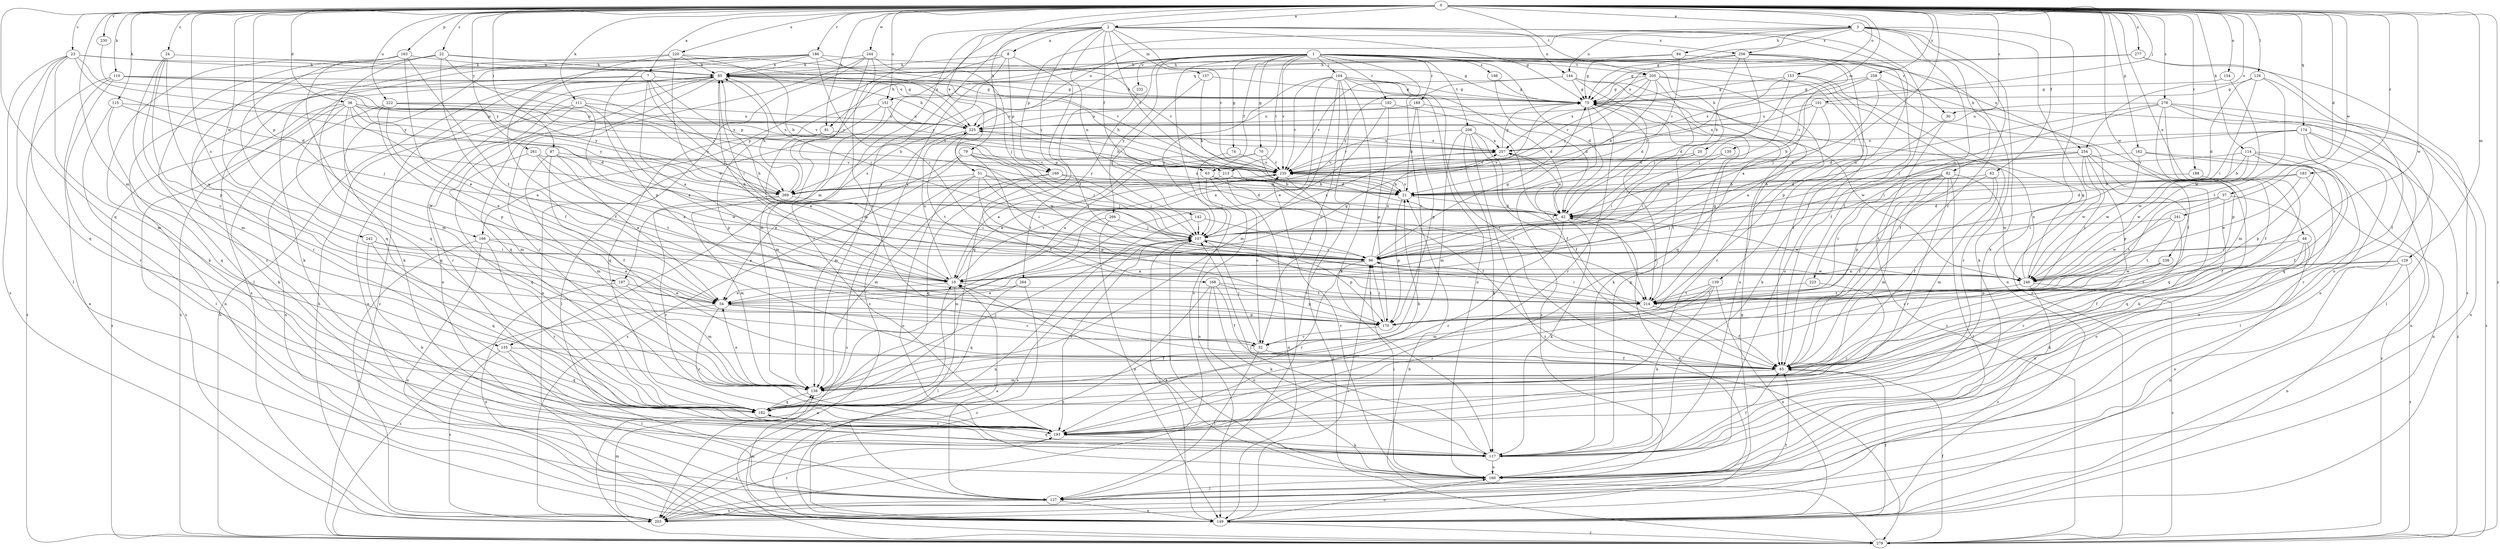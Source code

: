strict digraph  {
0;
1;
2;
3;
7;
8;
10;
20;
21;
22;
23;
24;
30;
32;
37;
38;
42;
48;
51;
54;
62;
63;
65;
70;
74;
75;
79;
81;
82;
84;
85;
87;
96;
101;
104;
107;
110;
111;
114;
115;
117;
126;
127;
129;
130;
135;
137;
138;
139;
142;
144;
149;
151;
153;
154;
160;
162;
163;
166;
168;
169;
170;
174;
182;
183;
186;
188;
189;
192;
193;
197;
198;
203;
205;
206;
213;
214;
220;
222;
223;
225;
230;
232;
235;
238;
241;
242;
244;
246;
254;
256;
257;
258;
261;
264;
266;
269;
277;
278;
279;
0 -> 2  [label=a];
0 -> 3  [label=a];
0 -> 7  [label=a];
0 -> 22  [label=c];
0 -> 23  [label=c];
0 -> 24  [label=c];
0 -> 30  [label=c];
0 -> 37  [label=d];
0 -> 38  [label=d];
0 -> 48  [label=e];
0 -> 51  [label=e];
0 -> 62  [label=f];
0 -> 79  [label=h];
0 -> 81  [label=h];
0 -> 87  [label=i];
0 -> 96  [label=i];
0 -> 101  [label=j];
0 -> 110  [label=k];
0 -> 111  [label=k];
0 -> 114  [label=k];
0 -> 115  [label=k];
0 -> 126  [label=l];
0 -> 129  [label=m];
0 -> 130  [label=m];
0 -> 135  [label=m];
0 -> 151  [label=o];
0 -> 153  [label=o];
0 -> 154  [label=o];
0 -> 162  [label=p];
0 -> 163  [label=p];
0 -> 166  [label=p];
0 -> 174  [label=q];
0 -> 182  [label=q];
0 -> 183  [label=r];
0 -> 186  [label=r];
0 -> 188  [label=r];
0 -> 197  [label=s];
0 -> 205  [label=t];
0 -> 220  [label=u];
0 -> 222  [label=u];
0 -> 230  [label=v];
0 -> 238  [label=w];
0 -> 241  [label=w];
0 -> 242  [label=w];
0 -> 244  [label=w];
0 -> 246  [label=w];
0 -> 254  [label=x];
0 -> 258  [label=y];
0 -> 261  [label=y];
0 -> 277  [label=z];
0 -> 278  [label=z];
0 -> 279  [label=z];
1 -> 20  [label=b];
1 -> 30  [label=c];
1 -> 32  [label=c];
1 -> 42  [label=d];
1 -> 63  [label=f];
1 -> 70  [label=g];
1 -> 74  [label=g];
1 -> 81  [label=h];
1 -> 104  [label=j];
1 -> 160  [label=o];
1 -> 189  [label=r];
1 -> 192  [label=r];
1 -> 197  [label=s];
1 -> 198  [label=s];
1 -> 203  [label=s];
1 -> 205  [label=t];
1 -> 206  [label=t];
1 -> 213  [label=t];
1 -> 232  [label=v];
1 -> 235  [label=v];
1 -> 254  [label=x];
1 -> 264  [label=y];
1 -> 266  [label=y];
1 -> 269  [label=y];
2 -> 8  [label=a];
2 -> 63  [label=f];
2 -> 65  [label=f];
2 -> 75  [label=g];
2 -> 135  [label=m];
2 -> 137  [label=m];
2 -> 138  [label=m];
2 -> 139  [label=n];
2 -> 142  [label=n];
2 -> 144  [label=n];
2 -> 166  [label=p];
2 -> 168  [label=p];
2 -> 193  [label=r];
2 -> 213  [label=t];
2 -> 235  [label=v];
2 -> 256  [label=x];
3 -> 65  [label=f];
3 -> 75  [label=g];
3 -> 82  [label=h];
3 -> 84  [label=h];
3 -> 117  [label=k];
3 -> 144  [label=n];
3 -> 149  [label=n];
3 -> 169  [label=p];
3 -> 223  [label=u];
3 -> 225  [label=u];
3 -> 256  [label=x];
3 -> 279  [label=z];
7 -> 10  [label=a];
7 -> 75  [label=g];
7 -> 107  [label=j];
7 -> 149  [label=n];
7 -> 169  [label=p];
7 -> 193  [label=r];
7 -> 269  [label=y];
8 -> 85  [label=h];
8 -> 169  [label=p];
8 -> 214  [label=t];
8 -> 269  [label=y];
8 -> 279  [label=z];
10 -> 54  [label=e];
10 -> 85  [label=h];
10 -> 127  [label=l];
10 -> 214  [label=t];
10 -> 225  [label=u];
10 -> 235  [label=v];
20 -> 96  [label=i];
20 -> 214  [label=t];
20 -> 235  [label=v];
21 -> 42  [label=d];
21 -> 170  [label=p];
21 -> 235  [label=v];
22 -> 65  [label=f];
22 -> 85  [label=h];
22 -> 96  [label=i];
22 -> 127  [label=l];
22 -> 182  [label=q];
22 -> 193  [label=r];
22 -> 225  [label=u];
23 -> 42  [label=d];
23 -> 75  [label=g];
23 -> 85  [label=h];
23 -> 127  [label=l];
23 -> 138  [label=m];
23 -> 182  [label=q];
23 -> 203  [label=s];
23 -> 269  [label=y];
24 -> 32  [label=c];
24 -> 54  [label=e];
24 -> 85  [label=h];
24 -> 138  [label=m];
24 -> 170  [label=p];
30 -> 117  [label=k];
30 -> 279  [label=z];
32 -> 65  [label=f];
32 -> 107  [label=j];
32 -> 127  [label=l];
37 -> 42  [label=d];
37 -> 96  [label=i];
37 -> 160  [label=o];
37 -> 182  [label=q];
37 -> 214  [label=t];
38 -> 10  [label=a];
38 -> 42  [label=d];
38 -> 54  [label=e];
38 -> 182  [label=q];
38 -> 203  [label=s];
38 -> 225  [label=u];
38 -> 235  [label=v];
38 -> 257  [label=x];
38 -> 269  [label=y];
38 -> 279  [label=z];
42 -> 107  [label=j];
42 -> 117  [label=k];
42 -> 193  [label=r];
42 -> 214  [label=t];
42 -> 225  [label=u];
42 -> 246  [label=w];
42 -> 257  [label=x];
48 -> 65  [label=f];
48 -> 96  [label=i];
48 -> 117  [label=k];
48 -> 149  [label=n];
48 -> 160  [label=o];
51 -> 42  [label=d];
51 -> 96  [label=i];
51 -> 107  [label=j];
51 -> 160  [label=o];
51 -> 170  [label=p];
51 -> 203  [label=s];
51 -> 269  [label=y];
54 -> 32  [label=c];
54 -> 75  [label=g];
54 -> 170  [label=p];
54 -> 193  [label=r];
54 -> 279  [label=z];
62 -> 21  [label=b];
62 -> 65  [label=f];
62 -> 138  [label=m];
62 -> 214  [label=t];
63 -> 21  [label=b];
63 -> 32  [label=c];
63 -> 65  [label=f];
63 -> 107  [label=j];
65 -> 138  [label=m];
70 -> 10  [label=a];
70 -> 42  [label=d];
70 -> 54  [label=e];
70 -> 235  [label=v];
74 -> 149  [label=n];
74 -> 235  [label=v];
75 -> 85  [label=h];
75 -> 117  [label=k];
75 -> 193  [label=r];
75 -> 203  [label=s];
75 -> 225  [label=u];
79 -> 54  [label=e];
79 -> 96  [label=i];
79 -> 107  [label=j];
79 -> 203  [label=s];
79 -> 214  [label=t];
79 -> 235  [label=v];
81 -> 10  [label=a];
81 -> 170  [label=p];
81 -> 257  [label=x];
82 -> 21  [label=b];
82 -> 65  [label=f];
82 -> 127  [label=l];
82 -> 138  [label=m];
82 -> 170  [label=p];
82 -> 193  [label=r];
82 -> 214  [label=t];
82 -> 246  [label=w];
84 -> 75  [label=g];
84 -> 85  [label=h];
84 -> 117  [label=k];
84 -> 235  [label=v];
85 -> 75  [label=g];
85 -> 96  [label=i];
85 -> 107  [label=j];
85 -> 149  [label=n];
85 -> 160  [label=o];
85 -> 182  [label=q];
85 -> 193  [label=r];
85 -> 235  [label=v];
85 -> 279  [label=z];
87 -> 54  [label=e];
87 -> 65  [label=f];
87 -> 138  [label=m];
87 -> 235  [label=v];
87 -> 246  [label=w];
96 -> 10  [label=a];
96 -> 75  [label=g];
96 -> 85  [label=h];
96 -> 193  [label=r];
96 -> 246  [label=w];
96 -> 257  [label=x];
101 -> 10  [label=a];
101 -> 21  [label=b];
101 -> 149  [label=n];
101 -> 225  [label=u];
101 -> 257  [label=x];
104 -> 32  [label=c];
104 -> 42  [label=d];
104 -> 54  [label=e];
104 -> 65  [label=f];
104 -> 75  [label=g];
104 -> 107  [label=j];
104 -> 117  [label=k];
104 -> 127  [label=l];
104 -> 138  [label=m];
104 -> 160  [label=o];
104 -> 235  [label=v];
107 -> 96  [label=i];
107 -> 170  [label=p];
107 -> 193  [label=r];
107 -> 203  [label=s];
107 -> 257  [label=x];
110 -> 75  [label=g];
110 -> 149  [label=n];
110 -> 193  [label=r];
110 -> 235  [label=v];
110 -> 269  [label=y];
110 -> 279  [label=z];
111 -> 10  [label=a];
111 -> 21  [label=b];
111 -> 138  [label=m];
111 -> 149  [label=n];
111 -> 225  [label=u];
114 -> 21  [label=b];
114 -> 65  [label=f];
114 -> 149  [label=n];
114 -> 170  [label=p];
114 -> 235  [label=v];
114 -> 246  [label=w];
115 -> 107  [label=j];
115 -> 127  [label=l];
115 -> 182  [label=q];
115 -> 225  [label=u];
117 -> 65  [label=f];
117 -> 75  [label=g];
117 -> 107  [label=j];
117 -> 160  [label=o];
117 -> 182  [label=q];
126 -> 42  [label=d];
126 -> 65  [label=f];
126 -> 75  [label=g];
126 -> 96  [label=i];
126 -> 214  [label=t];
127 -> 10  [label=a];
127 -> 42  [label=d];
127 -> 149  [label=n];
127 -> 203  [label=s];
129 -> 10  [label=a];
129 -> 149  [label=n];
129 -> 160  [label=o];
129 -> 214  [label=t];
129 -> 279  [label=z];
130 -> 96  [label=i];
130 -> 235  [label=v];
135 -> 65  [label=f];
135 -> 127  [label=l];
135 -> 182  [label=q];
135 -> 203  [label=s];
137 -> 21  [label=b];
137 -> 75  [label=g];
137 -> 107  [label=j];
138 -> 54  [label=e];
138 -> 107  [label=j];
138 -> 182  [label=q];
139 -> 117  [label=k];
139 -> 138  [label=m];
139 -> 149  [label=n];
139 -> 193  [label=r];
139 -> 214  [label=t];
142 -> 96  [label=i];
142 -> 107  [label=j];
142 -> 149  [label=n];
144 -> 42  [label=d];
144 -> 75  [label=g];
144 -> 160  [label=o];
144 -> 182  [label=q];
144 -> 235  [label=v];
144 -> 269  [label=y];
149 -> 65  [label=f];
149 -> 75  [label=g];
149 -> 96  [label=i];
149 -> 107  [label=j];
149 -> 138  [label=m];
149 -> 160  [label=o];
149 -> 279  [label=z];
151 -> 21  [label=b];
151 -> 127  [label=l];
151 -> 138  [label=m];
151 -> 182  [label=q];
151 -> 225  [label=u];
153 -> 65  [label=f];
153 -> 75  [label=g];
153 -> 107  [label=j];
153 -> 193  [label=r];
153 -> 269  [label=y];
154 -> 75  [label=g];
154 -> 246  [label=w];
160 -> 10  [label=a];
160 -> 96  [label=i];
160 -> 107  [label=j];
160 -> 127  [label=l];
160 -> 235  [label=v];
162 -> 127  [label=l];
162 -> 160  [label=o];
162 -> 235  [label=v];
162 -> 246  [label=w];
163 -> 54  [label=e];
163 -> 85  [label=h];
163 -> 117  [label=k];
163 -> 138  [label=m];
163 -> 182  [label=q];
163 -> 214  [label=t];
166 -> 54  [label=e];
166 -> 96  [label=i];
166 -> 149  [label=n];
166 -> 193  [label=r];
166 -> 203  [label=s];
168 -> 65  [label=f];
168 -> 117  [label=k];
168 -> 149  [label=n];
168 -> 160  [label=o];
168 -> 170  [label=p];
168 -> 214  [label=t];
169 -> 21  [label=b];
169 -> 107  [label=j];
169 -> 138  [label=m];
169 -> 182  [label=q];
170 -> 32  [label=c];
170 -> 96  [label=i];
174 -> 96  [label=i];
174 -> 149  [label=n];
174 -> 182  [label=q];
174 -> 193  [label=r];
174 -> 246  [label=w];
174 -> 257  [label=x];
174 -> 279  [label=z];
182 -> 21  [label=b];
182 -> 193  [label=r];
183 -> 21  [label=b];
183 -> 42  [label=d];
183 -> 246  [label=w];
183 -> 279  [label=z];
186 -> 85  [label=h];
186 -> 96  [label=i];
186 -> 117  [label=k];
186 -> 170  [label=p];
186 -> 203  [label=s];
186 -> 225  [label=u];
186 -> 235  [label=v];
186 -> 279  [label=z];
188 -> 21  [label=b];
188 -> 65  [label=f];
189 -> 21  [label=b];
189 -> 170  [label=p];
189 -> 225  [label=u];
189 -> 246  [label=w];
192 -> 10  [label=a];
192 -> 65  [label=f];
192 -> 170  [label=p];
192 -> 225  [label=u];
193 -> 117  [label=k];
193 -> 203  [label=s];
197 -> 54  [label=e];
197 -> 138  [label=m];
197 -> 149  [label=n];
198 -> 42  [label=d];
198 -> 75  [label=g];
203 -> 65  [label=f];
203 -> 85  [label=h];
203 -> 138  [label=m];
203 -> 193  [label=r];
205 -> 21  [label=b];
205 -> 42  [label=d];
205 -> 65  [label=f];
205 -> 75  [label=g];
205 -> 193  [label=r];
205 -> 235  [label=v];
205 -> 257  [label=x];
205 -> 269  [label=y];
206 -> 65  [label=f];
206 -> 117  [label=k];
206 -> 138  [label=m];
206 -> 214  [label=t];
206 -> 235  [label=v];
206 -> 257  [label=x];
206 -> 279  [label=z];
213 -> 10  [label=a];
213 -> 21  [label=b];
213 -> 149  [label=n];
213 -> 214  [label=t];
214 -> 65  [label=f];
214 -> 75  [label=g];
214 -> 96  [label=i];
220 -> 21  [label=b];
220 -> 65  [label=f];
220 -> 85  [label=h];
220 -> 117  [label=k];
220 -> 235  [label=v];
220 -> 246  [label=w];
222 -> 54  [label=e];
222 -> 117  [label=k];
222 -> 170  [label=p];
222 -> 225  [label=u];
222 -> 257  [label=x];
222 -> 269  [label=y];
223 -> 193  [label=r];
223 -> 214  [label=t];
225 -> 85  [label=h];
225 -> 138  [label=m];
225 -> 214  [label=t];
225 -> 246  [label=w];
225 -> 257  [label=x];
230 -> 269  [label=y];
232 -> 182  [label=q];
235 -> 21  [label=b];
235 -> 85  [label=h];
235 -> 269  [label=y];
235 -> 279  [label=z];
238 -> 32  [label=c];
238 -> 170  [label=p];
238 -> 246  [label=w];
241 -> 107  [label=j];
241 -> 193  [label=r];
241 -> 214  [label=t];
241 -> 246  [label=w];
242 -> 10  [label=a];
242 -> 96  [label=i];
242 -> 117  [label=k];
242 -> 182  [label=q];
244 -> 32  [label=c];
244 -> 85  [label=h];
244 -> 107  [label=j];
244 -> 138  [label=m];
244 -> 149  [label=n];
244 -> 193  [label=r];
246 -> 75  [label=g];
246 -> 203  [label=s];
246 -> 214  [label=t];
246 -> 257  [label=x];
246 -> 279  [label=z];
254 -> 42  [label=d];
254 -> 96  [label=i];
254 -> 117  [label=k];
254 -> 170  [label=p];
254 -> 182  [label=q];
254 -> 214  [label=t];
254 -> 235  [label=v];
254 -> 246  [label=w];
256 -> 10  [label=a];
256 -> 21  [label=b];
256 -> 65  [label=f];
256 -> 75  [label=g];
256 -> 85  [label=h];
256 -> 96  [label=i];
256 -> 170  [label=p];
256 -> 151  [label=q];
257 -> 75  [label=g];
257 -> 235  [label=v];
258 -> 65  [label=f];
258 -> 75  [label=g];
258 -> 107  [label=j];
258 -> 138  [label=m];
258 -> 235  [label=v];
258 -> 257  [label=x];
261 -> 10  [label=a];
261 -> 182  [label=q];
261 -> 214  [label=t];
261 -> 235  [label=v];
264 -> 54  [label=e];
264 -> 182  [label=q];
264 -> 279  [label=z];
266 -> 107  [label=j];
266 -> 138  [label=m];
266 -> 149  [label=n];
269 -> 85  [label=h];
269 -> 96  [label=i];
269 -> 138  [label=m];
269 -> 193  [label=r];
277 -> 85  [label=h];
277 -> 160  [label=o];
277 -> 203  [label=s];
277 -> 225  [label=u];
278 -> 42  [label=d];
278 -> 65  [label=f];
278 -> 107  [label=j];
278 -> 127  [label=l];
278 -> 160  [label=o];
278 -> 170  [label=p];
278 -> 225  [label=u];
278 -> 279  [label=z];
279 -> 10  [label=a];
279 -> 21  [label=b];
279 -> 65  [label=f];
279 -> 85  [label=h];
}
